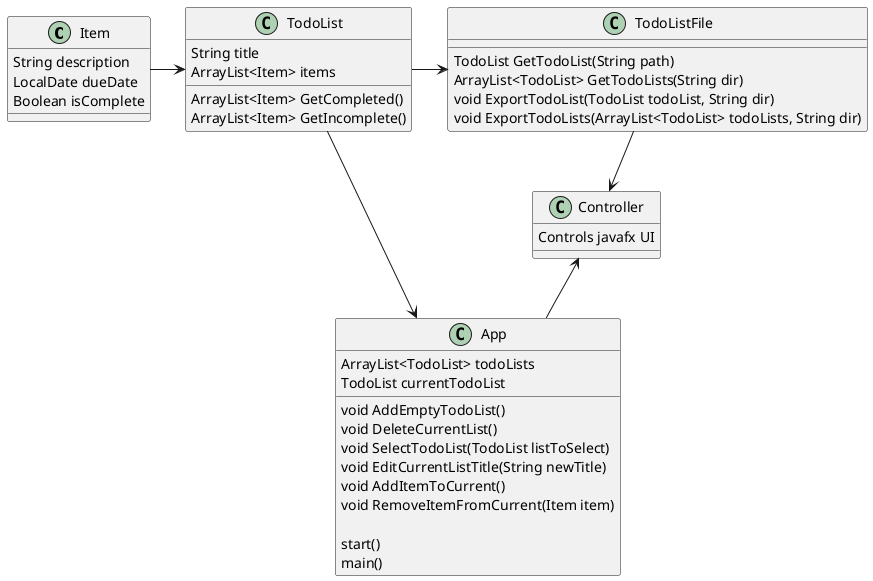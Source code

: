 @startuml
'https://plantuml.com/class-diagram

Item -> TodoList
TodoListFile --> Controller
TodoList -> TodoListFile
TodoList -> App
Controller <-- App

class Controller {
    Controls javafx UI
}

class Item {
    String description
    LocalDate dueDate
    Boolean isComplete
}

class TodoList {
    String title
    ArrayList<Item> items
    ArrayList<Item> GetCompleted()
    ArrayList<Item> GetIncomplete()
}

class TodoListFile {
    TodoList GetTodoList(String path)
    ArrayList<TodoList> GetTodoLists(String dir)
    void ExportTodoList(TodoList todoList, String dir)
    void ExportTodoLists(ArrayList<TodoList> todoLists, String dir)
}

class App {
    ArrayList<TodoList> todoLists
    TodoList currentTodoList

    void AddEmptyTodoList()
    void DeleteCurrentList()
    void SelectTodoList(TodoList listToSelect)
    void EditCurrentListTitle(String newTitle)
    void AddItemToCurrent()
    void RemoveItemFromCurrent(Item item)

    start()
    main()
}

@enduml